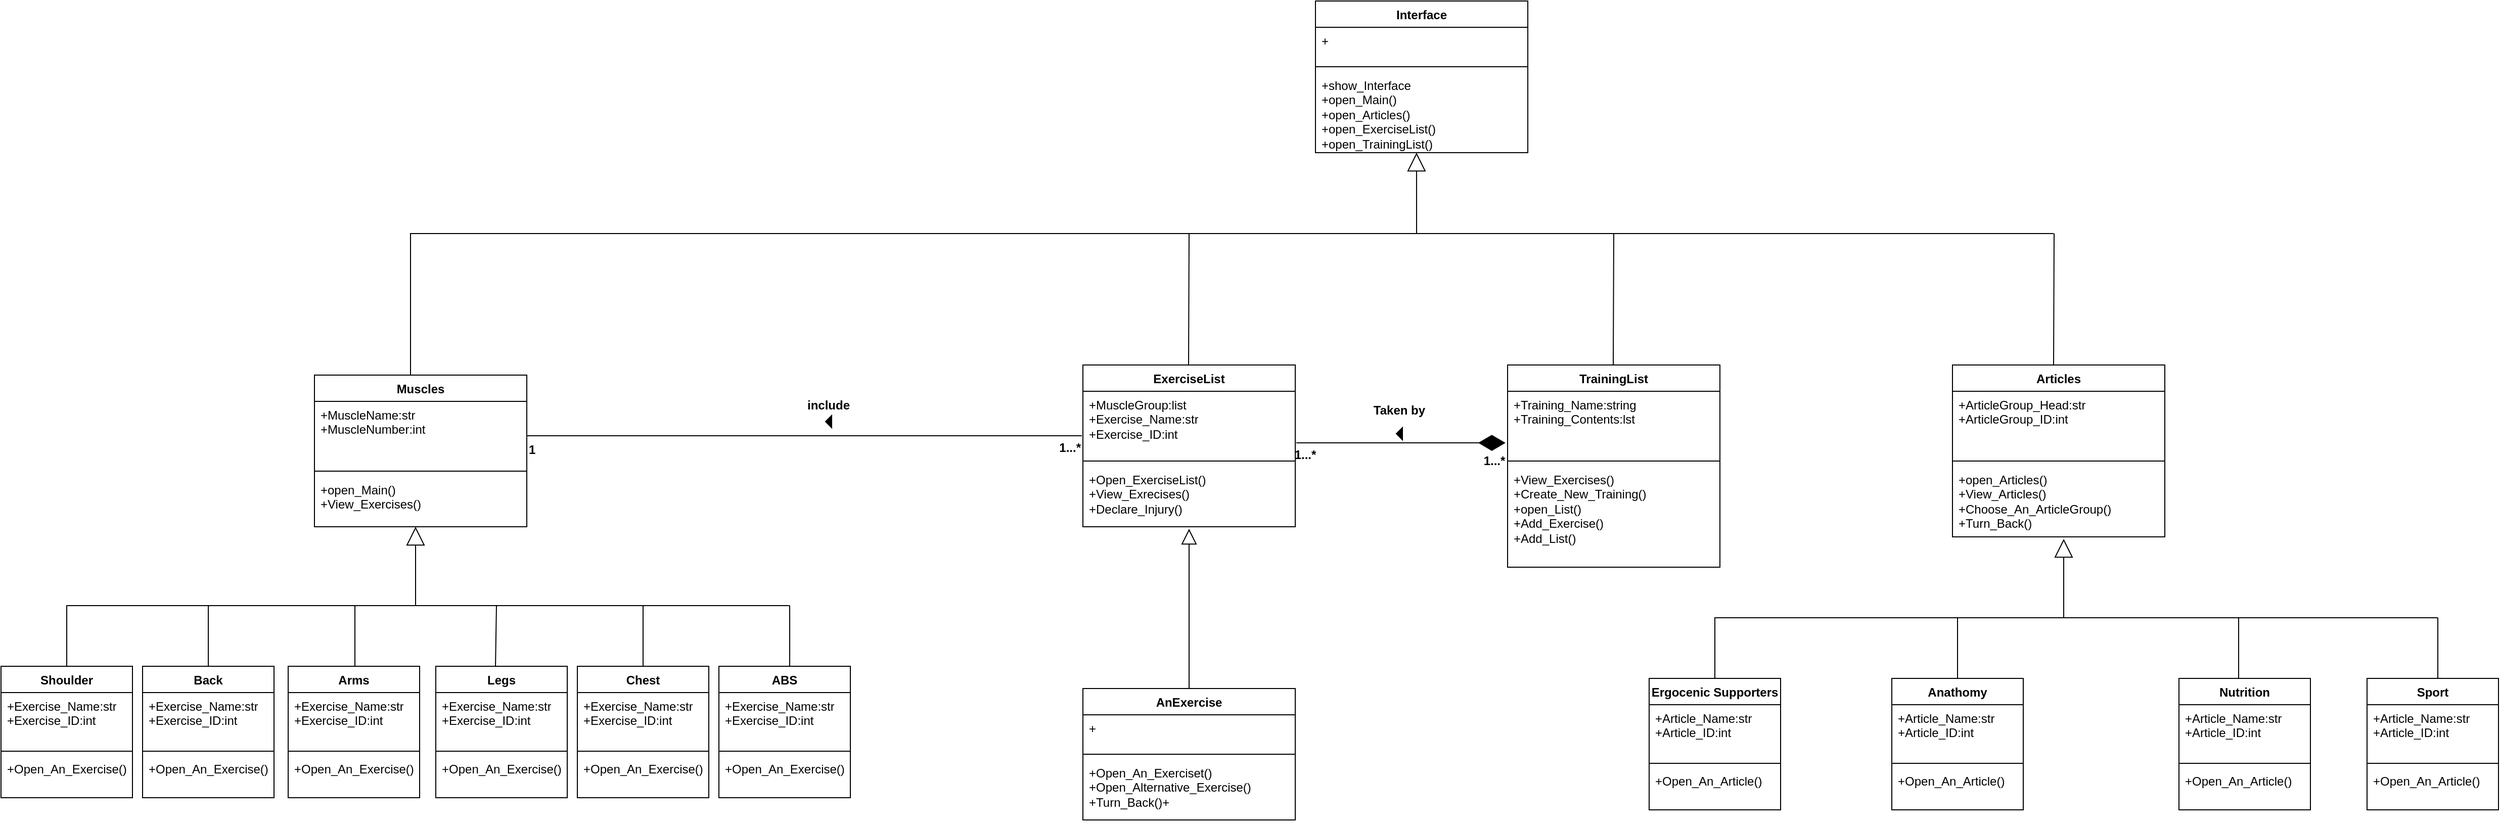 <mxfile version="21.2.3">
  <diagram name="Sayfa -1" id="091_q5dTwUZiL7Eqj2wS">
    <mxGraphModel dx="2117" dy="566" grid="1" gridSize="10" guides="1" tooltips="1" connect="1" arrows="1" fold="1" page="1" pageScale="1" pageWidth="827" pageHeight="1169" math="0" shadow="0">
      <root>
        <mxCell id="0" />
        <mxCell id="1" parent="0" />
        <mxCell id="0l-_4JvOUnKm2slfc2UR-9" value="ExerciseList" style="swimlane;fontStyle=1;align=center;verticalAlign=top;childLayout=stackLayout;horizontal=1;startSize=26;horizontalStack=0;resizeParent=1;resizeParentMax=0;resizeLast=0;collapsible=1;marginBottom=0;whiteSpace=wrap;html=1;" parent="1" vertex="1">
          <mxGeometry x="450" y="360" width="210" height="160" as="geometry">
            <mxRectangle x="160" y="130" width="100" height="30" as="alternateBounds" />
          </mxGeometry>
        </mxCell>
        <mxCell id="0l-_4JvOUnKm2slfc2UR-10" value="&lt;div&gt;+MuscleGroup:list&lt;br&gt;&lt;/div&gt;&lt;div&gt;+Exercise_Name:str&lt;/div&gt;&lt;div&gt;+Exercise_ID:int&lt;br&gt;&lt;/div&gt;" style="text;strokeColor=none;fillColor=none;align=left;verticalAlign=top;spacingLeft=4;spacingRight=4;overflow=hidden;rotatable=0;points=[[0,0.5],[1,0.5]];portConstraint=eastwest;whiteSpace=wrap;html=1;" parent="0l-_4JvOUnKm2slfc2UR-9" vertex="1">
          <mxGeometry y="26" width="210" height="64" as="geometry" />
        </mxCell>
        <mxCell id="0l-_4JvOUnKm2slfc2UR-11" value="" style="line;strokeWidth=1;fillColor=none;align=left;verticalAlign=middle;spacingTop=-1;spacingLeft=3;spacingRight=3;rotatable=0;labelPosition=right;points=[];portConstraint=eastwest;strokeColor=inherit;" parent="0l-_4JvOUnKm2slfc2UR-9" vertex="1">
          <mxGeometry y="90" width="210" height="10" as="geometry" />
        </mxCell>
        <mxCell id="0l-_4JvOUnKm2slfc2UR-12" value="&lt;div&gt;+Open_ExerciseList()&lt;br&gt;&lt;/div&gt;&lt;div&gt;+View_Exrecises()&lt;/div&gt;&lt;div&gt;+Declare_Injury()&lt;/div&gt;&lt;div&gt;&lt;br&gt;&lt;/div&gt;" style="text;strokeColor=none;fillColor=none;align=left;verticalAlign=top;spacingLeft=4;spacingRight=4;overflow=hidden;rotatable=0;points=[[0,0.5],[1,0.5]];portConstraint=eastwest;whiteSpace=wrap;html=1;" parent="0l-_4JvOUnKm2slfc2UR-9" vertex="1">
          <mxGeometry y="100" width="210" height="60" as="geometry" />
        </mxCell>
        <mxCell id="0l-_4JvOUnKm2slfc2UR-13" value="TrainingList" style="swimlane;fontStyle=1;align=center;verticalAlign=top;childLayout=stackLayout;horizontal=1;startSize=26;horizontalStack=0;resizeParent=1;resizeParentMax=0;resizeLast=0;collapsible=1;marginBottom=0;whiteSpace=wrap;html=1;" parent="1" vertex="1">
          <mxGeometry x="870" y="360" width="210" height="200" as="geometry">
            <mxRectangle x="160" y="130" width="100" height="30" as="alternateBounds" />
          </mxGeometry>
        </mxCell>
        <mxCell id="0l-_4JvOUnKm2slfc2UR-14" value="&lt;div&gt;+Training_Name:string&lt;/div&gt;&lt;div&gt;+Training_Contents:lst&lt;br&gt;&lt;/div&gt;" style="text;strokeColor=none;fillColor=none;align=left;verticalAlign=top;spacingLeft=4;spacingRight=4;overflow=hidden;rotatable=0;points=[[0,0.5],[1,0.5]];portConstraint=eastwest;whiteSpace=wrap;html=1;" parent="0l-_4JvOUnKm2slfc2UR-13" vertex="1">
          <mxGeometry y="26" width="210" height="64" as="geometry" />
        </mxCell>
        <mxCell id="0l-_4JvOUnKm2slfc2UR-15" value="" style="line;strokeWidth=1;fillColor=none;align=left;verticalAlign=middle;spacingTop=-1;spacingLeft=3;spacingRight=3;rotatable=0;labelPosition=right;points=[];portConstraint=eastwest;strokeColor=inherit;" parent="0l-_4JvOUnKm2slfc2UR-13" vertex="1">
          <mxGeometry y="90" width="210" height="10" as="geometry" />
        </mxCell>
        <mxCell id="0l-_4JvOUnKm2slfc2UR-16" value="&lt;div&gt;+View_Exercises()&lt;/div&gt;&lt;div&gt;+Create_New_Training()&lt;br&gt;&lt;/div&gt;&lt;div&gt;+open_List()&lt;/div&gt;&lt;div&gt;+Add_Exercise()&lt;/div&gt;&lt;div&gt;+Add_List()&lt;br&gt;&lt;/div&gt;&lt;div&gt;&lt;br&gt;&lt;/div&gt;&lt;div&gt;&lt;br&gt;&lt;/div&gt;" style="text;strokeColor=none;fillColor=none;align=left;verticalAlign=top;spacingLeft=4;spacingRight=4;overflow=hidden;rotatable=0;points=[[0,0.5],[1,0.5]];portConstraint=eastwest;whiteSpace=wrap;html=1;" parent="0l-_4JvOUnKm2slfc2UR-13" vertex="1">
          <mxGeometry y="100" width="210" height="100" as="geometry" />
        </mxCell>
        <mxCell id="0l-_4JvOUnKm2slfc2UR-19" value="" style="endArrow=none;html=1;rounded=0;align=center;verticalAlign=top;endFill=0;labelBackgroundColor=none;entryX=-0.005;entryY=0.688;entryDx=0;entryDy=0;entryPerimeter=0;" parent="1" target="0l-_4JvOUnKm2slfc2UR-10" edge="1">
          <mxGeometry relative="1" as="geometry">
            <mxPoint x="-100" y="430" as="sourcePoint" />
            <mxPoint x="510" y="600" as="targetPoint" />
          </mxGeometry>
        </mxCell>
        <mxCell id="0l-_4JvOUnKm2slfc2UR-20" value="" style="resizable=0;html=1;align=left;verticalAlign=bottom;labelBackgroundColor=none;" parent="0l-_4JvOUnKm2slfc2UR-19" connectable="0" vertex="1">
          <mxGeometry x="-1" relative="1" as="geometry" />
        </mxCell>
        <mxCell id="0l-_4JvOUnKm2slfc2UR-21" value="&lt;b&gt;1&lt;/b&gt;" style="resizable=0;html=1;align=left;verticalAlign=top;labelBackgroundColor=none;" parent="0l-_4JvOUnKm2slfc2UR-19" connectable="0" vertex="1">
          <mxGeometry x="-1" relative="1" as="geometry" />
        </mxCell>
        <mxCell id="0l-_4JvOUnKm2slfc2UR-22" value="&lt;b&gt;1...*&lt;/b&gt;" style="resizable=0;html=1;align=right;verticalAlign=bottom;labelBackgroundColor=none;" parent="0l-_4JvOUnKm2slfc2UR-19" connectable="0" vertex="1">
          <mxGeometry x="1" relative="1" as="geometry">
            <mxPoint y="20" as="offset" />
          </mxGeometry>
        </mxCell>
        <mxCell id="0l-_4JvOUnKm2slfc2UR-24" value="" style="triangle;aspect=fixed;fillColor=strokeColor;direction=west;" parent="1" vertex="1">
          <mxGeometry x="195.5" y="410" width="6" height="12" as="geometry" />
        </mxCell>
        <mxCell id="0l-_4JvOUnKm2slfc2UR-27" value="&lt;b&gt;include&lt;/b&gt;" style="text;html=1;strokeColor=none;fillColor=none;align=center;verticalAlign=middle;whiteSpace=wrap;rounded=0;" parent="1" vertex="1">
          <mxGeometry x="170" y="390" width="57" height="20" as="geometry" />
        </mxCell>
        <mxCell id="0l-_4JvOUnKm2slfc2UR-32" value="" style="triangle;aspect=fixed;fillColor=strokeColor;direction=west;" parent="1" vertex="1">
          <mxGeometry x="760" y="422" width="6" height="12" as="geometry" />
        </mxCell>
        <mxCell id="0l-_4JvOUnKm2slfc2UR-34" value="" style="endArrow=diamondThin;endFill=1;endSize=24;html=1;rounded=0;exitX=1.005;exitY=0.797;exitDx=0;exitDy=0;exitPerimeter=0;entryX=-0.01;entryY=0.797;entryDx=0;entryDy=0;entryPerimeter=0;" parent="1" source="0l-_4JvOUnKm2slfc2UR-10" target="0l-_4JvOUnKm2slfc2UR-14" edge="1">
          <mxGeometry width="160" relative="1" as="geometry">
            <mxPoint x="599.01" y="560" as="sourcePoint" />
            <mxPoint x="810" y="437" as="targetPoint" />
          </mxGeometry>
        </mxCell>
        <mxCell id="0l-_4JvOUnKm2slfc2UR-36" value="&lt;b&gt;1...*&lt;/b&gt;" style="text;html=1;strokeColor=none;fillColor=none;align=center;verticalAlign=middle;whiteSpace=wrap;rounded=0;rotation=0;" parent="1" vertex="1">
          <mxGeometry x="640" y="434" width="60" height="30" as="geometry" />
        </mxCell>
        <mxCell id="0l-_4JvOUnKm2slfc2UR-38" value="&lt;b&gt;Taken by&lt;/b&gt;" style="text;html=1;strokeColor=none;fillColor=none;align=center;verticalAlign=middle;whiteSpace=wrap;rounded=0;rotation=0;" parent="1" vertex="1">
          <mxGeometry x="733" y="390" width="60" height="30" as="geometry" />
        </mxCell>
        <mxCell id="0l-_4JvOUnKm2slfc2UR-47" value="&lt;b&gt;1...*&lt;/b&gt;" style="text;html=1;strokeColor=none;fillColor=none;align=center;verticalAlign=middle;whiteSpace=wrap;rounded=0;rotation=0;" parent="1" vertex="1">
          <mxGeometry x="827" y="440" width="60" height="30" as="geometry" />
        </mxCell>
        <mxCell id="0l-_4JvOUnKm2slfc2UR-49" value="&lt;div&gt;Interface&lt;/div&gt;&lt;div&gt;&lt;br&gt;&lt;/div&gt;" style="swimlane;fontStyle=1;align=center;verticalAlign=top;childLayout=stackLayout;horizontal=1;startSize=26;horizontalStack=0;resizeParent=1;resizeParentMax=0;resizeLast=0;collapsible=1;marginBottom=0;whiteSpace=wrap;html=1;" parent="1" vertex="1">
          <mxGeometry x="680" width="210" height="150" as="geometry">
            <mxRectangle x="160" y="130" width="100" height="30" as="alternateBounds" />
          </mxGeometry>
        </mxCell>
        <mxCell id="0l-_4JvOUnKm2slfc2UR-50" value="+" style="text;strokeColor=none;fillColor=none;align=left;verticalAlign=top;spacingLeft=4;spacingRight=4;overflow=hidden;rotatable=0;points=[[0,0.5],[1,0.5]];portConstraint=eastwest;whiteSpace=wrap;html=1;" parent="0l-_4JvOUnKm2slfc2UR-49" vertex="1">
          <mxGeometry y="26" width="210" height="34" as="geometry" />
        </mxCell>
        <mxCell id="0l-_4JvOUnKm2slfc2UR-51" value="" style="line;strokeWidth=1;fillColor=none;align=left;verticalAlign=middle;spacingTop=-1;spacingLeft=3;spacingRight=3;rotatable=0;labelPosition=right;points=[];portConstraint=eastwest;strokeColor=inherit;" parent="0l-_4JvOUnKm2slfc2UR-49" vertex="1">
          <mxGeometry y="60" width="210" height="10" as="geometry" />
        </mxCell>
        <mxCell id="0l-_4JvOUnKm2slfc2UR-52" value="&lt;div&gt;+show_Interface&lt;br&gt;&lt;/div&gt;&lt;div&gt;+open_Main()&lt;/div&gt;&lt;div&gt;+open_Articles()&lt;/div&gt;&lt;div&gt;+open_ExerciseList()&lt;/div&gt;&lt;div&gt;+open_TrainingList()&lt;br&gt;&lt;/div&gt;" style="text;strokeColor=none;fillColor=none;align=left;verticalAlign=top;spacingLeft=4;spacingRight=4;overflow=hidden;rotatable=0;points=[[0,0.5],[1,0.5]];portConstraint=eastwest;whiteSpace=wrap;html=1;" parent="0l-_4JvOUnKm2slfc2UR-49" vertex="1">
          <mxGeometry y="70" width="210" height="80" as="geometry" />
        </mxCell>
        <mxCell id="0l-_4JvOUnKm2slfc2UR-55" value="" style="endArrow=block;endSize=16;endFill=0;html=1;rounded=0;edgeStyle=orthogonalEdgeStyle;exitX=0.5;exitY=0;exitDx=0;exitDy=0;entryX=0.476;entryY=1;entryDx=0;entryDy=0;entryPerimeter=0;" parent="1" source="aNinXWJHcQV2yoz30tlu-30" target="0l-_4JvOUnKm2slfc2UR-52" edge="1">
          <mxGeometry width="160" relative="1" as="geometry">
            <mxPoint x="135" y="360" as="sourcePoint" />
            <mxPoint x="590" y="160" as="targetPoint" />
            <Array as="points">
              <mxPoint x="-215" y="230" />
              <mxPoint x="780" y="230" />
            </Array>
          </mxGeometry>
        </mxCell>
        <mxCell id="0l-_4JvOUnKm2slfc2UR-56" value="" style="endArrow=none;html=1;rounded=0;" parent="1" edge="1">
          <mxGeometry relative="1" as="geometry">
            <mxPoint x="1410" y="230" as="sourcePoint" />
            <mxPoint x="590" y="230" as="targetPoint" />
          </mxGeometry>
        </mxCell>
        <mxCell id="0l-_4JvOUnKm2slfc2UR-58" value="" style="endArrow=none;html=1;rounded=0;exitX=0.5;exitY=0;exitDx=0;exitDy=0;" parent="1" edge="1">
          <mxGeometry relative="1" as="geometry">
            <mxPoint x="554.5" y="360" as="sourcePoint" />
            <mxPoint x="555" y="230" as="targetPoint" />
          </mxGeometry>
        </mxCell>
        <mxCell id="0l-_4JvOUnKm2slfc2UR-59" value="" style="endArrow=none;html=1;rounded=0;exitX=0.5;exitY=0;exitDx=0;exitDy=0;" parent="1" edge="1">
          <mxGeometry relative="1" as="geometry">
            <mxPoint x="974.5" y="360" as="sourcePoint" />
            <mxPoint x="975" y="230" as="targetPoint" />
          </mxGeometry>
        </mxCell>
        <mxCell id="0l-_4JvOUnKm2slfc2UR-60" value="" style="endArrow=none;html=1;rounded=0;exitX=0.5;exitY=0;exitDx=0;exitDy=0;" parent="1" edge="1">
          <mxGeometry relative="1" as="geometry">
            <mxPoint x="1410" y="360" as="sourcePoint" />
            <mxPoint x="1410.5" y="230" as="targetPoint" />
          </mxGeometry>
        </mxCell>
        <mxCell id="0l-_4JvOUnKm2slfc2UR-65" style="edgeStyle=none;rounded=0;orthogonalLoop=1;jettySize=auto;html=1;entryX=0.5;entryY=1.033;entryDx=0;entryDy=0;entryPerimeter=0;endArrow=block;endFill=0;endSize=13;" parent="1" source="0l-_4JvOUnKm2slfc2UR-61" target="0l-_4JvOUnKm2slfc2UR-12" edge="1">
          <mxGeometry relative="1" as="geometry" />
        </mxCell>
        <mxCell id="0l-_4JvOUnKm2slfc2UR-61" value="AnExercise" style="swimlane;fontStyle=1;align=center;verticalAlign=top;childLayout=stackLayout;horizontal=1;startSize=26;horizontalStack=0;resizeParent=1;resizeParentMax=0;resizeLast=0;collapsible=1;marginBottom=0;whiteSpace=wrap;html=1;" parent="1" vertex="1">
          <mxGeometry x="450" y="680" width="210" height="130" as="geometry">
            <mxRectangle x="160" y="130" width="100" height="30" as="alternateBounds" />
          </mxGeometry>
        </mxCell>
        <mxCell id="0l-_4JvOUnKm2slfc2UR-62" value="+" style="text;strokeColor=none;fillColor=none;align=left;verticalAlign=top;spacingLeft=4;spacingRight=4;overflow=hidden;rotatable=0;points=[[0,0.5],[1,0.5]];portConstraint=eastwest;whiteSpace=wrap;html=1;" parent="0l-_4JvOUnKm2slfc2UR-61" vertex="1">
          <mxGeometry y="26" width="210" height="34" as="geometry" />
        </mxCell>
        <mxCell id="0l-_4JvOUnKm2slfc2UR-63" value="" style="line;strokeWidth=1;fillColor=none;align=left;verticalAlign=middle;spacingTop=-1;spacingLeft=3;spacingRight=3;rotatable=0;labelPosition=right;points=[];portConstraint=eastwest;strokeColor=inherit;" parent="0l-_4JvOUnKm2slfc2UR-61" vertex="1">
          <mxGeometry y="60" width="210" height="10" as="geometry" />
        </mxCell>
        <mxCell id="0l-_4JvOUnKm2slfc2UR-64" value="&lt;div&gt;+Open_An_Exerciset()&lt;/div&gt;&lt;div&gt;+Open_Alternative_Exercise()&lt;/div&gt;+Turn_Back()+" style="text;strokeColor=none;fillColor=none;align=left;verticalAlign=top;spacingLeft=4;spacingRight=4;overflow=hidden;rotatable=0;points=[[0,0.5],[1,0.5]];portConstraint=eastwest;whiteSpace=wrap;html=1;" parent="0l-_4JvOUnKm2slfc2UR-61" vertex="1">
          <mxGeometry y="70" width="210" height="60" as="geometry" />
        </mxCell>
        <mxCell id="aNinXWJHcQV2yoz30tlu-1" value="Ergocenic Supporters" style="swimlane;fontStyle=1;align=center;verticalAlign=top;childLayout=stackLayout;horizontal=1;startSize=26;horizontalStack=0;resizeParent=1;resizeParentMax=0;resizeLast=0;collapsible=1;marginBottom=0;whiteSpace=wrap;html=1;" vertex="1" parent="1">
          <mxGeometry x="1010" y="670" width="130" height="130" as="geometry">
            <mxRectangle x="160" y="130" width="100" height="30" as="alternateBounds" />
          </mxGeometry>
        </mxCell>
        <mxCell id="aNinXWJHcQV2yoz30tlu-2" value="&lt;div&gt;+Article_Name:str&lt;/div&gt;+Article_ID:int" style="text;strokeColor=none;fillColor=none;align=left;verticalAlign=top;spacingLeft=4;spacingRight=4;overflow=hidden;rotatable=0;points=[[0,0.5],[1,0.5]];portConstraint=eastwest;whiteSpace=wrap;html=1;" vertex="1" parent="aNinXWJHcQV2yoz30tlu-1">
          <mxGeometry y="26" width="130" height="54" as="geometry" />
        </mxCell>
        <mxCell id="aNinXWJHcQV2yoz30tlu-3" value="" style="line;strokeWidth=1;fillColor=none;align=left;verticalAlign=middle;spacingTop=-1;spacingLeft=3;spacingRight=3;rotatable=0;labelPosition=right;points=[];portConstraint=eastwest;strokeColor=inherit;" vertex="1" parent="aNinXWJHcQV2yoz30tlu-1">
          <mxGeometry y="80" width="130" height="8" as="geometry" />
        </mxCell>
        <mxCell id="aNinXWJHcQV2yoz30tlu-4" value="&lt;div&gt;+Open_An_Article()&lt;/div&gt;" style="text;strokeColor=none;fillColor=none;align=left;verticalAlign=top;spacingLeft=4;spacingRight=4;overflow=hidden;rotatable=0;points=[[0,0.5],[1,0.5]];portConstraint=eastwest;whiteSpace=wrap;html=1;" vertex="1" parent="aNinXWJHcQV2yoz30tlu-1">
          <mxGeometry y="88" width="130" height="42" as="geometry" />
        </mxCell>
        <mxCell id="aNinXWJHcQV2yoz30tlu-5" value="Articles" style="swimlane;fontStyle=1;align=center;verticalAlign=top;childLayout=stackLayout;horizontal=1;startSize=26;horizontalStack=0;resizeParent=1;resizeParentMax=0;resizeLast=0;collapsible=1;marginBottom=0;whiteSpace=wrap;html=1;" vertex="1" parent="1">
          <mxGeometry x="1310" y="360" width="210" height="170" as="geometry">
            <mxRectangle x="160" y="130" width="100" height="30" as="alternateBounds" />
          </mxGeometry>
        </mxCell>
        <mxCell id="aNinXWJHcQV2yoz30tlu-6" value="&lt;div&gt;+ArticleGroup_Head:str&lt;/div&gt;&lt;div&gt;+ArticleGroup_ID:int&lt;br&gt;&lt;/div&gt;" style="text;strokeColor=none;fillColor=none;align=left;verticalAlign=top;spacingLeft=4;spacingRight=4;overflow=hidden;rotatable=0;points=[[0,0.5],[1,0.5]];portConstraint=eastwest;whiteSpace=wrap;html=1;" vertex="1" parent="aNinXWJHcQV2yoz30tlu-5">
          <mxGeometry y="26" width="210" height="64" as="geometry" />
        </mxCell>
        <mxCell id="aNinXWJHcQV2yoz30tlu-7" value="" style="line;strokeWidth=1;fillColor=none;align=left;verticalAlign=middle;spacingTop=-1;spacingLeft=3;spacingRight=3;rotatable=0;labelPosition=right;points=[];portConstraint=eastwest;strokeColor=inherit;" vertex="1" parent="aNinXWJHcQV2yoz30tlu-5">
          <mxGeometry y="90" width="210" height="10" as="geometry" />
        </mxCell>
        <mxCell id="aNinXWJHcQV2yoz30tlu-8" value="&lt;div&gt;+open_Articles()&lt;/div&gt;&lt;div&gt;+View_Articles()&lt;/div&gt;&lt;div&gt;+Choose_An_ArticleGroup()&lt;br&gt;&lt;/div&gt;&lt;div&gt;+Turn_Back()&lt;br&gt;&lt;/div&gt;" style="text;strokeColor=none;fillColor=none;align=left;verticalAlign=top;spacingLeft=4;spacingRight=4;overflow=hidden;rotatable=0;points=[[0,0.5],[1,0.5]];portConstraint=eastwest;whiteSpace=wrap;html=1;" vertex="1" parent="aNinXWJHcQV2yoz30tlu-5">
          <mxGeometry y="100" width="210" height="70" as="geometry" />
        </mxCell>
        <mxCell id="aNinXWJHcQV2yoz30tlu-9" value="" style="endArrow=block;endSize=16;endFill=0;html=1;rounded=0;exitX=0.5;exitY=0;exitDx=0;exitDy=0;edgeStyle=orthogonalEdgeStyle;" edge="1" parent="1" source="aNinXWJHcQV2yoz30tlu-1">
          <mxGeometry width="160" relative="1" as="geometry">
            <mxPoint x="1220" y="680" as="sourcePoint" />
            <mxPoint x="1420" y="532" as="targetPoint" />
            <Array as="points">
              <mxPoint x="1075" y="610" />
              <mxPoint x="1420" y="610" />
            </Array>
          </mxGeometry>
        </mxCell>
        <mxCell id="aNinXWJHcQV2yoz30tlu-10" value="Anathomy" style="swimlane;fontStyle=1;align=center;verticalAlign=top;childLayout=stackLayout;horizontal=1;startSize=26;horizontalStack=0;resizeParent=1;resizeParentMax=0;resizeLast=0;collapsible=1;marginBottom=0;whiteSpace=wrap;html=1;" vertex="1" parent="1">
          <mxGeometry x="1250" y="670" width="130" height="130" as="geometry">
            <mxRectangle x="160" y="130" width="100" height="30" as="alternateBounds" />
          </mxGeometry>
        </mxCell>
        <mxCell id="aNinXWJHcQV2yoz30tlu-11" value="&lt;div&gt;+Article_Name:str&lt;/div&gt;+Article_ID:int" style="text;strokeColor=none;fillColor=none;align=left;verticalAlign=top;spacingLeft=4;spacingRight=4;overflow=hidden;rotatable=0;points=[[0,0.5],[1,0.5]];portConstraint=eastwest;whiteSpace=wrap;html=1;" vertex="1" parent="aNinXWJHcQV2yoz30tlu-10">
          <mxGeometry y="26" width="130" height="54" as="geometry" />
        </mxCell>
        <mxCell id="aNinXWJHcQV2yoz30tlu-12" value="" style="line;strokeWidth=1;fillColor=none;align=left;verticalAlign=middle;spacingTop=-1;spacingLeft=3;spacingRight=3;rotatable=0;labelPosition=right;points=[];portConstraint=eastwest;strokeColor=inherit;" vertex="1" parent="aNinXWJHcQV2yoz30tlu-10">
          <mxGeometry y="80" width="130" height="8" as="geometry" />
        </mxCell>
        <mxCell id="aNinXWJHcQV2yoz30tlu-13" value="&lt;div&gt;&lt;div&gt;+Open_An_Article()&lt;/div&gt;&lt;/div&gt;" style="text;strokeColor=none;fillColor=none;align=left;verticalAlign=top;spacingLeft=4;spacingRight=4;overflow=hidden;rotatable=0;points=[[0,0.5],[1,0.5]];portConstraint=eastwest;whiteSpace=wrap;html=1;" vertex="1" parent="aNinXWJHcQV2yoz30tlu-10">
          <mxGeometry y="88" width="130" height="42" as="geometry" />
        </mxCell>
        <mxCell id="aNinXWJHcQV2yoz30tlu-14" value="Nutrition" style="swimlane;fontStyle=1;align=center;verticalAlign=top;childLayout=stackLayout;horizontal=1;startSize=26;horizontalStack=0;resizeParent=1;resizeParentMax=0;resizeLast=0;collapsible=1;marginBottom=0;whiteSpace=wrap;html=1;" vertex="1" parent="1">
          <mxGeometry x="1534" y="670" width="130" height="130" as="geometry">
            <mxRectangle x="160" y="130" width="100" height="30" as="alternateBounds" />
          </mxGeometry>
        </mxCell>
        <mxCell id="aNinXWJHcQV2yoz30tlu-15" value="&lt;div&gt;+Article_Name:str&lt;/div&gt;+Article_ID:int" style="text;strokeColor=none;fillColor=none;align=left;verticalAlign=top;spacingLeft=4;spacingRight=4;overflow=hidden;rotatable=0;points=[[0,0.5],[1,0.5]];portConstraint=eastwest;whiteSpace=wrap;html=1;" vertex="1" parent="aNinXWJHcQV2yoz30tlu-14">
          <mxGeometry y="26" width="130" height="54" as="geometry" />
        </mxCell>
        <mxCell id="aNinXWJHcQV2yoz30tlu-16" value="" style="line;strokeWidth=1;fillColor=none;align=left;verticalAlign=middle;spacingTop=-1;spacingLeft=3;spacingRight=3;rotatable=0;labelPosition=right;points=[];portConstraint=eastwest;strokeColor=inherit;" vertex="1" parent="aNinXWJHcQV2yoz30tlu-14">
          <mxGeometry y="80" width="130" height="8" as="geometry" />
        </mxCell>
        <mxCell id="aNinXWJHcQV2yoz30tlu-17" value="&lt;div&gt;+Open_An_Article()&lt;/div&gt;" style="text;strokeColor=none;fillColor=none;align=left;verticalAlign=top;spacingLeft=4;spacingRight=4;overflow=hidden;rotatable=0;points=[[0,0.5],[1,0.5]];portConstraint=eastwest;whiteSpace=wrap;html=1;" vertex="1" parent="aNinXWJHcQV2yoz30tlu-14">
          <mxGeometry y="88" width="130" height="42" as="geometry" />
        </mxCell>
        <mxCell id="aNinXWJHcQV2yoz30tlu-18" value="Sport" style="swimlane;fontStyle=1;align=center;verticalAlign=top;childLayout=stackLayout;horizontal=1;startSize=26;horizontalStack=0;resizeParent=1;resizeParentMax=0;resizeLast=0;collapsible=1;marginBottom=0;whiteSpace=wrap;html=1;" vertex="1" parent="1">
          <mxGeometry x="1720" y="670" width="130" height="130" as="geometry">
            <mxRectangle x="720" y="300" width="100" height="30" as="alternateBounds" />
          </mxGeometry>
        </mxCell>
        <mxCell id="aNinXWJHcQV2yoz30tlu-19" value="&lt;div&gt;+Article_Name:str&lt;/div&gt;+Article_ID:int" style="text;strokeColor=none;fillColor=none;align=left;verticalAlign=top;spacingLeft=4;spacingRight=4;overflow=hidden;rotatable=0;points=[[0,0.5],[1,0.5]];portConstraint=eastwest;whiteSpace=wrap;html=1;" vertex="1" parent="aNinXWJHcQV2yoz30tlu-18">
          <mxGeometry y="26" width="130" height="54" as="geometry" />
        </mxCell>
        <mxCell id="aNinXWJHcQV2yoz30tlu-20" value="" style="line;strokeWidth=1;fillColor=none;align=left;verticalAlign=middle;spacingTop=-1;spacingLeft=3;spacingRight=3;rotatable=0;labelPosition=right;points=[];portConstraint=eastwest;strokeColor=inherit;" vertex="1" parent="aNinXWJHcQV2yoz30tlu-18">
          <mxGeometry y="80" width="130" height="8" as="geometry" />
        </mxCell>
        <mxCell id="aNinXWJHcQV2yoz30tlu-21" value="&lt;div&gt;+Open_An_Article()&lt;/div&gt;" style="text;strokeColor=none;fillColor=none;align=left;verticalAlign=top;spacingLeft=4;spacingRight=4;overflow=hidden;rotatable=0;points=[[0,0.5],[1,0.5]];portConstraint=eastwest;whiteSpace=wrap;html=1;" vertex="1" parent="aNinXWJHcQV2yoz30tlu-18">
          <mxGeometry y="88" width="130" height="42" as="geometry" />
        </mxCell>
        <mxCell id="aNinXWJHcQV2yoz30tlu-22" value="" style="endArrow=none;html=1;rounded=0;exitX=0.5;exitY=0;exitDx=0;exitDy=0;" edge="1" parent="1" source="aNinXWJHcQV2yoz30tlu-10">
          <mxGeometry relative="1" as="geometry">
            <mxPoint x="1360" y="670" as="sourcePoint" />
            <mxPoint x="1315" y="610" as="targetPoint" />
          </mxGeometry>
        </mxCell>
        <mxCell id="aNinXWJHcQV2yoz30tlu-23" value="" style="endArrow=none;html=1;edgeStyle=orthogonalEdgeStyle;rounded=0;" edge="1" parent="1">
          <mxGeometry relative="1" as="geometry">
            <mxPoint x="1790" y="610" as="sourcePoint" />
            <mxPoint x="1420" y="610" as="targetPoint" />
          </mxGeometry>
        </mxCell>
        <mxCell id="aNinXWJHcQV2yoz30tlu-24" value="" style="endArrow=none;html=1;rounded=0;" edge="1" parent="1">
          <mxGeometry relative="1" as="geometry">
            <mxPoint x="1790" y="610" as="sourcePoint" />
            <mxPoint x="1790" y="670" as="targetPoint" />
          </mxGeometry>
        </mxCell>
        <mxCell id="aNinXWJHcQV2yoz30tlu-25" value="" style="endArrow=none;html=1;rounded=0;exitX=0.454;exitY=0;exitDx=0;exitDy=0;exitPerimeter=0;" edge="1" parent="1" source="aNinXWJHcQV2yoz30tlu-14">
          <mxGeometry relative="1" as="geometry">
            <mxPoint x="1500" y="660" as="sourcePoint" />
            <mxPoint x="1593" y="610" as="targetPoint" />
          </mxGeometry>
        </mxCell>
        <mxCell id="aNinXWJHcQV2yoz30tlu-26" value="Shoulder" style="swimlane;fontStyle=1;align=center;verticalAlign=top;childLayout=stackLayout;horizontal=1;startSize=26;horizontalStack=0;resizeParent=1;resizeParentMax=0;resizeLast=0;collapsible=1;marginBottom=0;whiteSpace=wrap;html=1;" vertex="1" parent="1">
          <mxGeometry x="-620" y="658" width="130" height="130" as="geometry">
            <mxRectangle x="160" y="130" width="100" height="30" as="alternateBounds" />
          </mxGeometry>
        </mxCell>
        <mxCell id="aNinXWJHcQV2yoz30tlu-27" value="&lt;div&gt;+Exercise_Name:str&lt;/div&gt;+Exercise_ID:int" style="text;strokeColor=none;fillColor=none;align=left;verticalAlign=top;spacingLeft=4;spacingRight=4;overflow=hidden;rotatable=0;points=[[0,0.5],[1,0.5]];portConstraint=eastwest;whiteSpace=wrap;html=1;" vertex="1" parent="aNinXWJHcQV2yoz30tlu-26">
          <mxGeometry y="26" width="130" height="54" as="geometry" />
        </mxCell>
        <mxCell id="aNinXWJHcQV2yoz30tlu-28" value="" style="line;strokeWidth=1;fillColor=none;align=left;verticalAlign=middle;spacingTop=-1;spacingLeft=3;spacingRight=3;rotatable=0;labelPosition=right;points=[];portConstraint=eastwest;strokeColor=inherit;" vertex="1" parent="aNinXWJHcQV2yoz30tlu-26">
          <mxGeometry y="80" width="130" height="8" as="geometry" />
        </mxCell>
        <mxCell id="aNinXWJHcQV2yoz30tlu-29" value="&lt;div&gt;+Open_An_Exercise()&lt;/div&gt;" style="text;strokeColor=none;fillColor=none;align=left;verticalAlign=top;spacingLeft=4;spacingRight=4;overflow=hidden;rotatable=0;points=[[0,0.5],[1,0.5]];portConstraint=eastwest;whiteSpace=wrap;html=1;" vertex="1" parent="aNinXWJHcQV2yoz30tlu-26">
          <mxGeometry y="88" width="130" height="42" as="geometry" />
        </mxCell>
        <mxCell id="aNinXWJHcQV2yoz30tlu-30" value="Muscles" style="swimlane;fontStyle=1;align=center;verticalAlign=top;childLayout=stackLayout;horizontal=1;startSize=26;horizontalStack=0;resizeParent=1;resizeParentMax=0;resizeLast=0;collapsible=1;marginBottom=0;whiteSpace=wrap;html=1;" vertex="1" parent="1">
          <mxGeometry x="-310" y="370" width="210" height="150" as="geometry">
            <mxRectangle x="160" y="130" width="100" height="30" as="alternateBounds" />
          </mxGeometry>
        </mxCell>
        <mxCell id="aNinXWJHcQV2yoz30tlu-31" value="&lt;div&gt;+MuscleName:str&lt;/div&gt;&lt;div&gt;+MuscleNumber:int&lt;/div&gt;&lt;div&gt;&lt;br&gt;&lt;/div&gt;" style="text;strokeColor=none;fillColor=none;align=left;verticalAlign=top;spacingLeft=4;spacingRight=4;overflow=hidden;rotatable=0;points=[[0,0.5],[1,0.5]];portConstraint=eastwest;whiteSpace=wrap;html=1;" vertex="1" parent="aNinXWJHcQV2yoz30tlu-30">
          <mxGeometry y="26" width="210" height="64" as="geometry" />
        </mxCell>
        <mxCell id="aNinXWJHcQV2yoz30tlu-32" value="" style="line;strokeWidth=1;fillColor=none;align=left;verticalAlign=middle;spacingTop=-1;spacingLeft=3;spacingRight=3;rotatable=0;labelPosition=right;points=[];portConstraint=eastwest;strokeColor=inherit;" vertex="1" parent="aNinXWJHcQV2yoz30tlu-30">
          <mxGeometry y="90" width="210" height="10" as="geometry" />
        </mxCell>
        <mxCell id="aNinXWJHcQV2yoz30tlu-33" value="&lt;div&gt;+open_Main()&lt;/div&gt;+View_Exercises()" style="text;strokeColor=none;fillColor=none;align=left;verticalAlign=top;spacingLeft=4;spacingRight=4;overflow=hidden;rotatable=0;points=[[0,0.5],[1,0.5]];portConstraint=eastwest;whiteSpace=wrap;html=1;" vertex="1" parent="aNinXWJHcQV2yoz30tlu-30">
          <mxGeometry y="100" width="210" height="50" as="geometry" />
        </mxCell>
        <mxCell id="aNinXWJHcQV2yoz30tlu-34" value="" style="endArrow=block;endSize=16;endFill=0;html=1;rounded=0;exitX=0.5;exitY=0;exitDx=0;exitDy=0;edgeStyle=orthogonalEdgeStyle;" edge="1" parent="1" source="aNinXWJHcQV2yoz30tlu-26">
          <mxGeometry width="160" relative="1" as="geometry">
            <mxPoint x="-410" y="668" as="sourcePoint" />
            <mxPoint x="-210" y="520" as="targetPoint" />
            <Array as="points">
              <mxPoint x="-555" y="598" />
              <mxPoint x="-210" y="598" />
              <mxPoint x="-210" y="520" />
            </Array>
          </mxGeometry>
        </mxCell>
        <mxCell id="aNinXWJHcQV2yoz30tlu-35" value="Back" style="swimlane;fontStyle=1;align=center;verticalAlign=top;childLayout=stackLayout;horizontal=1;startSize=26;horizontalStack=0;resizeParent=1;resizeParentMax=0;resizeLast=0;collapsible=1;marginBottom=0;whiteSpace=wrap;html=1;" vertex="1" parent="1">
          <mxGeometry x="-480" y="658" width="130" height="130" as="geometry">
            <mxRectangle x="160" y="130" width="100" height="30" as="alternateBounds" />
          </mxGeometry>
        </mxCell>
        <mxCell id="aNinXWJHcQV2yoz30tlu-36" value="&lt;div&gt;+Exercise_Name:str&lt;/div&gt;+Exercise_ID:int" style="text;strokeColor=none;fillColor=none;align=left;verticalAlign=top;spacingLeft=4;spacingRight=4;overflow=hidden;rotatable=0;points=[[0,0.5],[1,0.5]];portConstraint=eastwest;whiteSpace=wrap;html=1;" vertex="1" parent="aNinXWJHcQV2yoz30tlu-35">
          <mxGeometry y="26" width="130" height="54" as="geometry" />
        </mxCell>
        <mxCell id="aNinXWJHcQV2yoz30tlu-37" value="" style="line;strokeWidth=1;fillColor=none;align=left;verticalAlign=middle;spacingTop=-1;spacingLeft=3;spacingRight=3;rotatable=0;labelPosition=right;points=[];portConstraint=eastwest;strokeColor=inherit;" vertex="1" parent="aNinXWJHcQV2yoz30tlu-35">
          <mxGeometry y="80" width="130" height="8" as="geometry" />
        </mxCell>
        <mxCell id="aNinXWJHcQV2yoz30tlu-38" value="&lt;div&gt;+Open_An_Exercise()&lt;/div&gt;" style="text;strokeColor=none;fillColor=none;align=left;verticalAlign=top;spacingLeft=4;spacingRight=4;overflow=hidden;rotatable=0;points=[[0,0.5],[1,0.5]];portConstraint=eastwest;whiteSpace=wrap;html=1;" vertex="1" parent="aNinXWJHcQV2yoz30tlu-35">
          <mxGeometry y="88" width="130" height="42" as="geometry" />
        </mxCell>
        <mxCell id="aNinXWJHcQV2yoz30tlu-39" value="Arms" style="swimlane;fontStyle=1;align=center;verticalAlign=top;childLayout=stackLayout;horizontal=1;startSize=26;horizontalStack=0;resizeParent=1;resizeParentMax=0;resizeLast=0;collapsible=1;marginBottom=0;whiteSpace=wrap;html=1;" vertex="1" parent="1">
          <mxGeometry x="-336" y="658" width="130" height="130" as="geometry">
            <mxRectangle x="160" y="130" width="100" height="30" as="alternateBounds" />
          </mxGeometry>
        </mxCell>
        <mxCell id="aNinXWJHcQV2yoz30tlu-40" value="&lt;div&gt;+Exercise_Name:str&lt;/div&gt;+Exercise_ID:int" style="text;strokeColor=none;fillColor=none;align=left;verticalAlign=top;spacingLeft=4;spacingRight=4;overflow=hidden;rotatable=0;points=[[0,0.5],[1,0.5]];portConstraint=eastwest;whiteSpace=wrap;html=1;" vertex="1" parent="aNinXWJHcQV2yoz30tlu-39">
          <mxGeometry y="26" width="130" height="54" as="geometry" />
        </mxCell>
        <mxCell id="aNinXWJHcQV2yoz30tlu-41" value="" style="line;strokeWidth=1;fillColor=none;align=left;verticalAlign=middle;spacingTop=-1;spacingLeft=3;spacingRight=3;rotatable=0;labelPosition=right;points=[];portConstraint=eastwest;strokeColor=inherit;" vertex="1" parent="aNinXWJHcQV2yoz30tlu-39">
          <mxGeometry y="80" width="130" height="8" as="geometry" />
        </mxCell>
        <mxCell id="aNinXWJHcQV2yoz30tlu-42" value="&lt;div&gt;+Open_An_Exercise()&lt;/div&gt;" style="text;strokeColor=none;fillColor=none;align=left;verticalAlign=top;spacingLeft=4;spacingRight=4;overflow=hidden;rotatable=0;points=[[0,0.5],[1,0.5]];portConstraint=eastwest;whiteSpace=wrap;html=1;" vertex="1" parent="aNinXWJHcQV2yoz30tlu-39">
          <mxGeometry y="88" width="130" height="42" as="geometry" />
        </mxCell>
        <mxCell id="aNinXWJHcQV2yoz30tlu-43" value="Legs" style="swimlane;fontStyle=1;align=center;verticalAlign=top;childLayout=stackLayout;horizontal=1;startSize=26;horizontalStack=0;resizeParent=1;resizeParentMax=0;resizeLast=0;collapsible=1;marginBottom=0;whiteSpace=wrap;html=1;" vertex="1" parent="1">
          <mxGeometry x="-190" y="658" width="130" height="130" as="geometry">
            <mxRectangle x="160" y="130" width="100" height="30" as="alternateBounds" />
          </mxGeometry>
        </mxCell>
        <mxCell id="aNinXWJHcQV2yoz30tlu-44" value="&lt;div&gt;+Exercise_Name:str&lt;/div&gt;+Exercise_ID:int" style="text;strokeColor=none;fillColor=none;align=left;verticalAlign=top;spacingLeft=4;spacingRight=4;overflow=hidden;rotatable=0;points=[[0,0.5],[1,0.5]];portConstraint=eastwest;whiteSpace=wrap;html=1;" vertex="1" parent="aNinXWJHcQV2yoz30tlu-43">
          <mxGeometry y="26" width="130" height="54" as="geometry" />
        </mxCell>
        <mxCell id="aNinXWJHcQV2yoz30tlu-45" value="" style="line;strokeWidth=1;fillColor=none;align=left;verticalAlign=middle;spacingTop=-1;spacingLeft=3;spacingRight=3;rotatable=0;labelPosition=right;points=[];portConstraint=eastwest;strokeColor=inherit;" vertex="1" parent="aNinXWJHcQV2yoz30tlu-43">
          <mxGeometry y="80" width="130" height="8" as="geometry" />
        </mxCell>
        <mxCell id="aNinXWJHcQV2yoz30tlu-46" value="&lt;div&gt;+Open_An_Exercise()&lt;/div&gt;" style="text;strokeColor=none;fillColor=none;align=left;verticalAlign=top;spacingLeft=4;spacingRight=4;overflow=hidden;rotatable=0;points=[[0,0.5],[1,0.5]];portConstraint=eastwest;whiteSpace=wrap;html=1;" vertex="1" parent="aNinXWJHcQV2yoz30tlu-43">
          <mxGeometry y="88" width="130" height="42" as="geometry" />
        </mxCell>
        <mxCell id="aNinXWJHcQV2yoz30tlu-47" value="Chest" style="swimlane;fontStyle=1;align=center;verticalAlign=top;childLayout=stackLayout;horizontal=1;startSize=26;horizontalStack=0;resizeParent=1;resizeParentMax=0;resizeLast=0;collapsible=1;marginBottom=0;whiteSpace=wrap;html=1;" vertex="1" parent="1">
          <mxGeometry x="-50" y="658" width="130" height="130" as="geometry">
            <mxRectangle x="160" y="130" width="100" height="30" as="alternateBounds" />
          </mxGeometry>
        </mxCell>
        <mxCell id="aNinXWJHcQV2yoz30tlu-48" value="&lt;div&gt;+Exercise_Name:str&lt;/div&gt;+Exercise_ID:int" style="text;strokeColor=none;fillColor=none;align=left;verticalAlign=top;spacingLeft=4;spacingRight=4;overflow=hidden;rotatable=0;points=[[0,0.5],[1,0.5]];portConstraint=eastwest;whiteSpace=wrap;html=1;" vertex="1" parent="aNinXWJHcQV2yoz30tlu-47">
          <mxGeometry y="26" width="130" height="54" as="geometry" />
        </mxCell>
        <mxCell id="aNinXWJHcQV2yoz30tlu-49" value="" style="line;strokeWidth=1;fillColor=none;align=left;verticalAlign=middle;spacingTop=-1;spacingLeft=3;spacingRight=3;rotatable=0;labelPosition=right;points=[];portConstraint=eastwest;strokeColor=inherit;" vertex="1" parent="aNinXWJHcQV2yoz30tlu-47">
          <mxGeometry y="80" width="130" height="8" as="geometry" />
        </mxCell>
        <mxCell id="aNinXWJHcQV2yoz30tlu-50" value="&lt;div&gt;+Open_An_Exercise()&lt;/div&gt;" style="text;strokeColor=none;fillColor=none;align=left;verticalAlign=top;spacingLeft=4;spacingRight=4;overflow=hidden;rotatable=0;points=[[0,0.5],[1,0.5]];portConstraint=eastwest;whiteSpace=wrap;html=1;" vertex="1" parent="aNinXWJHcQV2yoz30tlu-47">
          <mxGeometry y="88" width="130" height="42" as="geometry" />
        </mxCell>
        <mxCell id="aNinXWJHcQV2yoz30tlu-51" value="ABS" style="swimlane;fontStyle=1;align=center;verticalAlign=top;childLayout=stackLayout;horizontal=1;startSize=26;horizontalStack=0;resizeParent=1;resizeParentMax=0;resizeLast=0;collapsible=1;marginBottom=0;whiteSpace=wrap;html=1;" vertex="1" parent="1">
          <mxGeometry x="90" y="658" width="130" height="130" as="geometry">
            <mxRectangle x="720" y="300" width="100" height="30" as="alternateBounds" />
          </mxGeometry>
        </mxCell>
        <mxCell id="aNinXWJHcQV2yoz30tlu-52" value="&lt;div&gt;+Exercise_Name:str&lt;/div&gt;+Exercise_ID:int" style="text;strokeColor=none;fillColor=none;align=left;verticalAlign=top;spacingLeft=4;spacingRight=4;overflow=hidden;rotatable=0;points=[[0,0.5],[1,0.5]];portConstraint=eastwest;whiteSpace=wrap;html=1;" vertex="1" parent="aNinXWJHcQV2yoz30tlu-51">
          <mxGeometry y="26" width="130" height="54" as="geometry" />
        </mxCell>
        <mxCell id="aNinXWJHcQV2yoz30tlu-53" value="" style="line;strokeWidth=1;fillColor=none;align=left;verticalAlign=middle;spacingTop=-1;spacingLeft=3;spacingRight=3;rotatable=0;labelPosition=right;points=[];portConstraint=eastwest;strokeColor=inherit;" vertex="1" parent="aNinXWJHcQV2yoz30tlu-51">
          <mxGeometry y="80" width="130" height="8" as="geometry" />
        </mxCell>
        <mxCell id="aNinXWJHcQV2yoz30tlu-54" value="&lt;div&gt;+Open_An_Exercise()&lt;/div&gt;" style="text;strokeColor=none;fillColor=none;align=left;verticalAlign=top;spacingLeft=4;spacingRight=4;overflow=hidden;rotatable=0;points=[[0,0.5],[1,0.5]];portConstraint=eastwest;whiteSpace=wrap;html=1;" vertex="1" parent="aNinXWJHcQV2yoz30tlu-51">
          <mxGeometry y="88" width="130" height="42" as="geometry" />
        </mxCell>
        <mxCell id="aNinXWJHcQV2yoz30tlu-55" value="" style="endArrow=none;html=1;edgeStyle=orthogonalEdgeStyle;rounded=0;exitX=0.5;exitY=0;exitDx=0;exitDy=0;" edge="1" parent="1" source="aNinXWJHcQV2yoz30tlu-35">
          <mxGeometry relative="1" as="geometry">
            <mxPoint x="-110" y="548" as="sourcePoint" />
            <mxPoint x="-415" y="598" as="targetPoint" />
          </mxGeometry>
        </mxCell>
        <mxCell id="aNinXWJHcQV2yoz30tlu-56" value="" style="endArrow=none;html=1;edgeStyle=orthogonalEdgeStyle;rounded=0;" edge="1" parent="1">
          <mxGeometry relative="1" as="geometry">
            <mxPoint x="-270" y="658" as="sourcePoint" />
            <mxPoint x="-270" y="598" as="targetPoint" />
          </mxGeometry>
        </mxCell>
        <mxCell id="aNinXWJHcQV2yoz30tlu-57" value="" style="endArrow=none;html=1;edgeStyle=orthogonalEdgeStyle;rounded=0;" edge="1" parent="1">
          <mxGeometry relative="1" as="geometry">
            <mxPoint x="160" y="598" as="sourcePoint" />
            <mxPoint x="-210" y="598" as="targetPoint" />
          </mxGeometry>
        </mxCell>
        <mxCell id="aNinXWJHcQV2yoz30tlu-58" value="" style="endArrow=none;html=1;rounded=0;" edge="1" parent="1">
          <mxGeometry relative="1" as="geometry">
            <mxPoint x="160" y="598" as="sourcePoint" />
            <mxPoint x="160" y="658" as="targetPoint" />
          </mxGeometry>
        </mxCell>
        <mxCell id="aNinXWJHcQV2yoz30tlu-59" value="" style="endArrow=none;html=1;rounded=0;exitX=0.454;exitY=0;exitDx=0;exitDy=0;exitPerimeter=0;" edge="1" parent="1" source="aNinXWJHcQV2yoz30tlu-43">
          <mxGeometry relative="1" as="geometry">
            <mxPoint x="-130" y="648" as="sourcePoint" />
            <mxPoint x="-130" y="598" as="targetPoint" />
          </mxGeometry>
        </mxCell>
        <mxCell id="aNinXWJHcQV2yoz30tlu-60" value="" style="endArrow=none;html=1;rounded=0;exitX=0.5;exitY=0;exitDx=0;exitDy=0;" edge="1" parent="1" source="aNinXWJHcQV2yoz30tlu-47">
          <mxGeometry relative="1" as="geometry">
            <mxPoint x="-121" y="668" as="sourcePoint" />
            <mxPoint x="15" y="598" as="targetPoint" />
          </mxGeometry>
        </mxCell>
      </root>
    </mxGraphModel>
  </diagram>
</mxfile>
